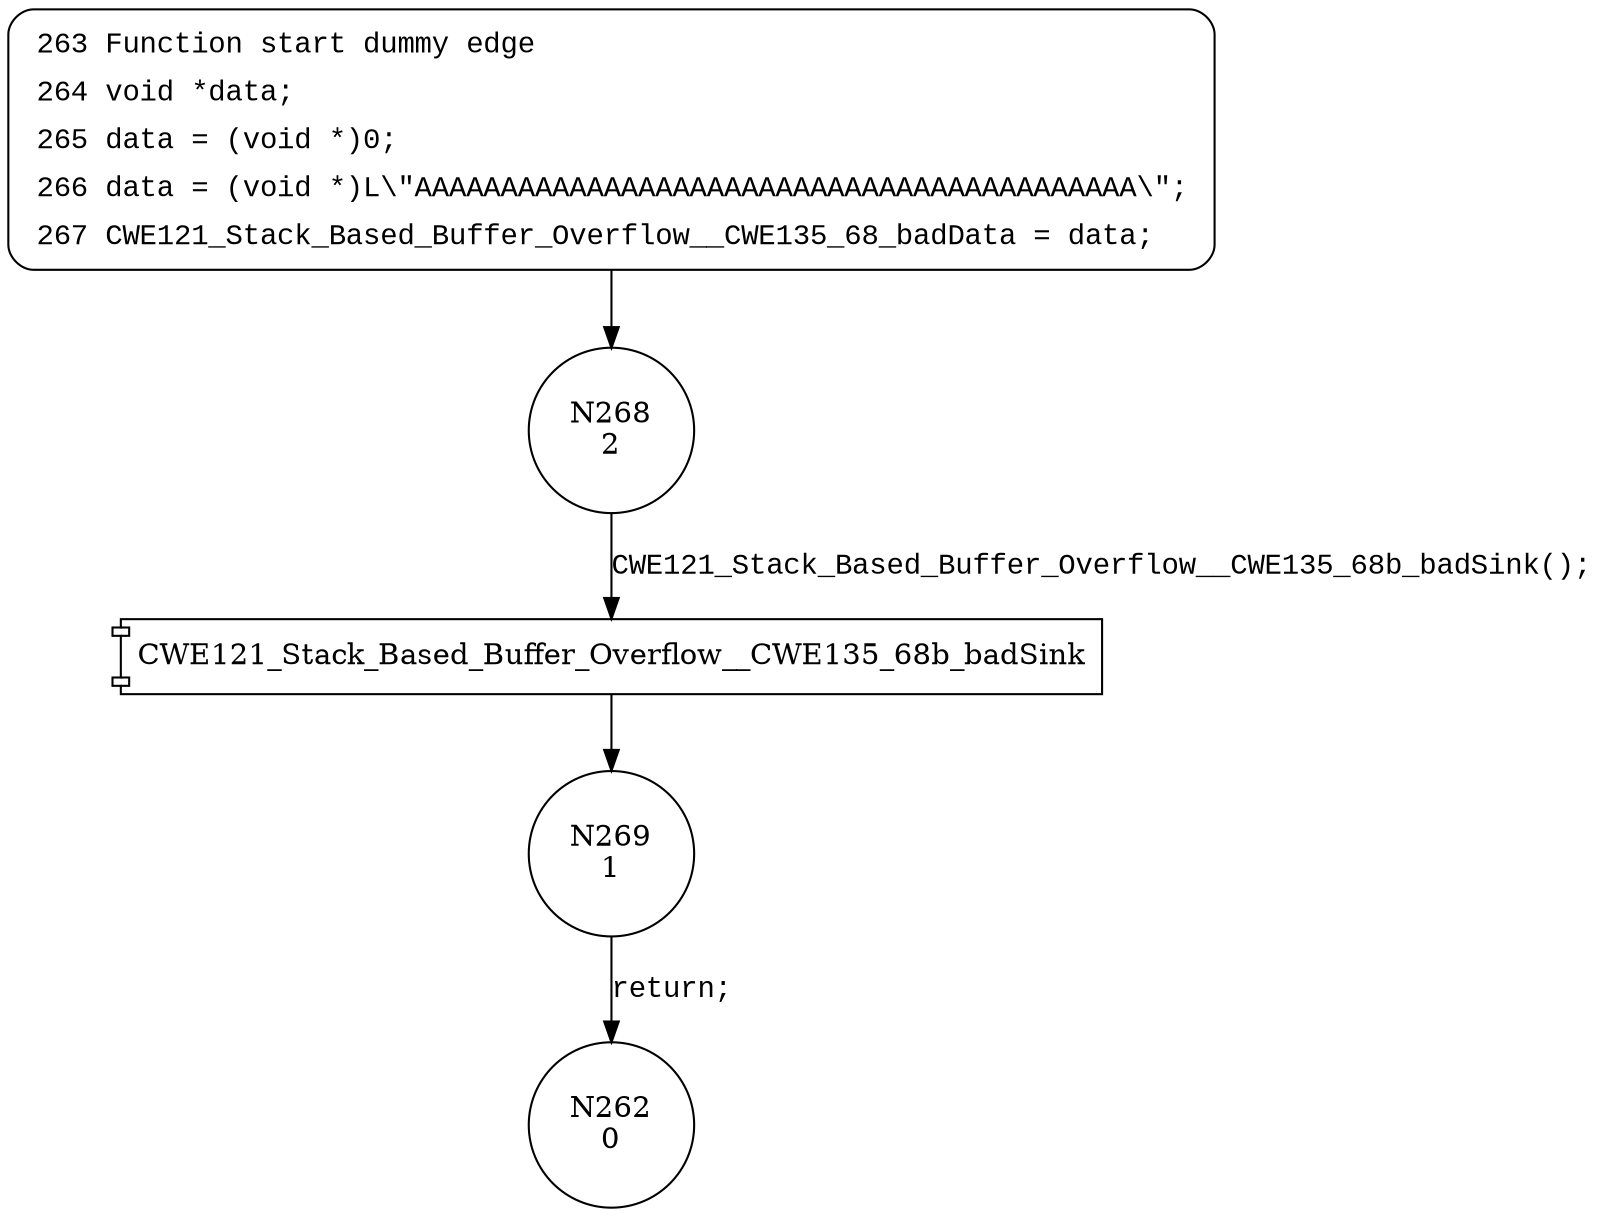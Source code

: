 digraph CWE121_Stack_Based_Buffer_Overflow__CWE135_68_bad {
268 [shape="circle" label="N268\n2"]
269 [shape="circle" label="N269\n1"]
262 [shape="circle" label="N262\n0"]
263 [style="filled,bold" penwidth="1" fillcolor="white" fontname="Courier New" shape="Mrecord" label=<<table border="0" cellborder="0" cellpadding="3" bgcolor="white"><tr><td align="right">263</td><td align="left">Function start dummy edge</td></tr><tr><td align="right">264</td><td align="left">void *data;</td></tr><tr><td align="right">265</td><td align="left">data = (void *)0;</td></tr><tr><td align="right">266</td><td align="left">data = (void *)L\&quot;AAAAAAAAAAAAAAAAAAAAAAAAAAAAAAAAAAAAAAAAAA\&quot;;</td></tr><tr><td align="right">267</td><td align="left">CWE121_Stack_Based_Buffer_Overflow__CWE135_68_badData = data;</td></tr></table>>]
263 -> 268[label=""]
100033 [shape="component" label="CWE121_Stack_Based_Buffer_Overflow__CWE135_68b_badSink"]
268 -> 100033 [label="CWE121_Stack_Based_Buffer_Overflow__CWE135_68b_badSink();" fontname="Courier New"]
100033 -> 269 [label="" fontname="Courier New"]
269 -> 262 [label="return;" fontname="Courier New"]
}